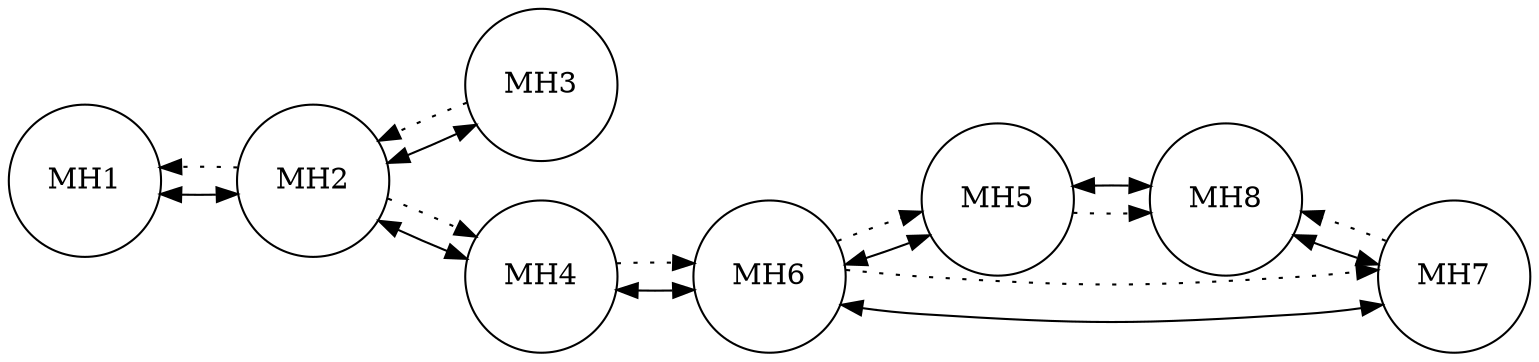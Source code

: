 graph dsdvOperation {
	rankdir=LR;
	{
		node[width=.3,height=.3,shape=circle]
		MH1[pos="1,1"]
		MH2[pos="2,2"]
		MH3[pos="1,3"]
		MH4[pos="3,3"]
		MH5[pos="5,3"]
		MH6[pos="4,2"]
		MH7[pos="5,1"]
		MH8[pos="6,2"]
	}
	edge[len=3]
	MH1 -- MH2 [dir=both]
	MH2 -- MH3 [dir=both]
	MH2 -- MH4 [dir=both]
	MH4 -- MH6 [dir=both]
	MH6 -- MH5 [dir=both]
	MH6 -- MH7 [dir=both]
	MH8 -- MH5 [dir=both]
	MH8 -- MH7 [dir=both]

	edge[dir=forward,style=dotted]
	MH3 -- MH2
	MH2 -- MH1
	MH2 -- MH4
	MH4 -- MH6
	MH6 -- MH5
	MH6 -- MH7
	MH5 -- MH8
	MH7 -- MH8

}

